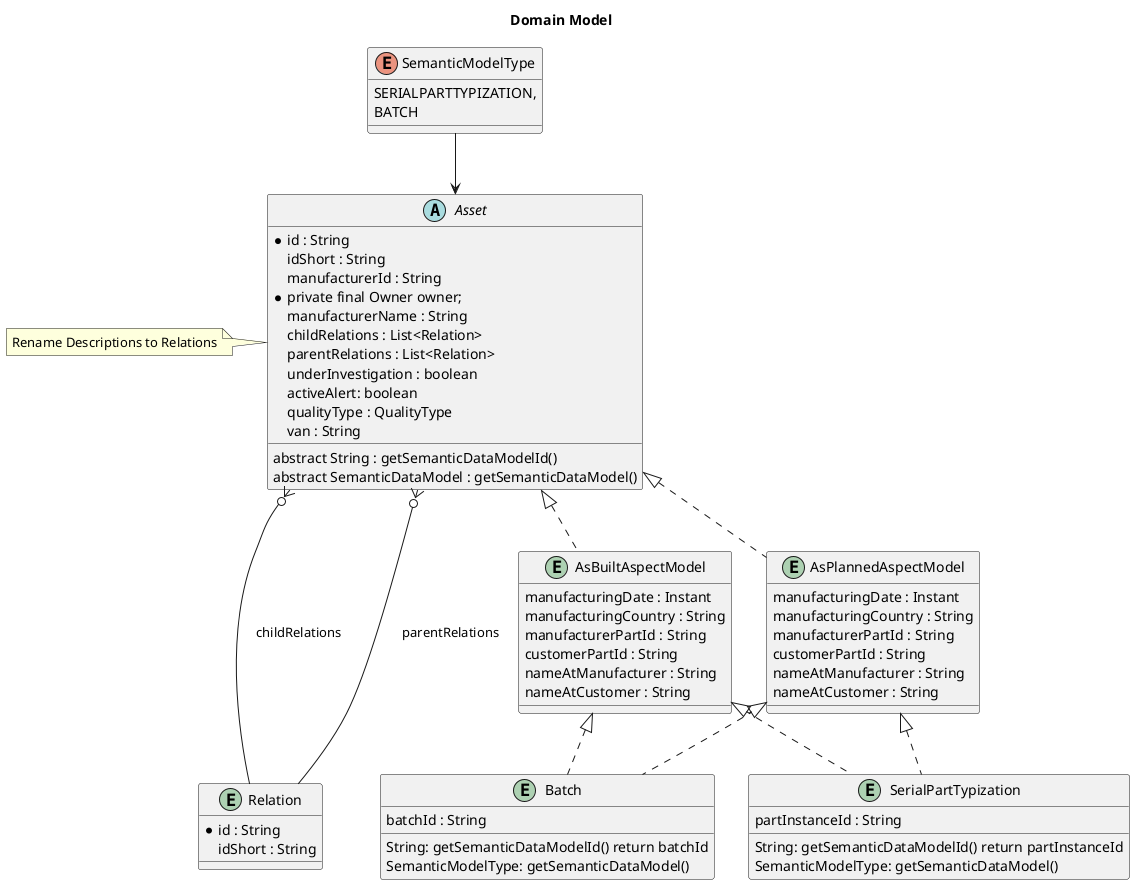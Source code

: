 @startuml

title: Domain Model


abstract Asset {
        *   id : String
        idShort : String
        manufacturerId : String
        * private final Owner owner;
        manufacturerName : String
        childRelations : List<Relation>
        parentRelations : List<Relation>
        underInvestigation : boolean
        activeAlert: boolean
        qualityType : QualityType
        van : String
        abstract String : getSemanticDataModelId()
        abstract SemanticDataModel : getSemanticDataModel()
}
note left
    Rename Descriptions to Relations
end note


entity Relation {
       *   id : String
       idShort : String
}

enum SemanticModelType {
    SERIALPARTTYPIZATION,
    BATCH
}


entity AsBuiltAspectModel {
        manufacturingDate : Instant
        manufacturingCountry : String
        manufacturerPartId : String
        customerPartId : String
        nameAtManufacturer : String
        nameAtCustomer : String
}

entity SerialPartTypization {
     partInstanceId : String
     String: getSemanticDataModelId() return partInstanceId
     SemanticModelType: getSemanticDataModel()
}

entity Batch {
     batchId : String
     String: getSemanticDataModelId() return batchId
     SemanticModelType: getSemanticDataModel()
}

entity AsPlannedAspectModel {
        manufacturingDate : Instant
        manufacturingCountry : String
        manufacturerPartId : String
        customerPartId : String
        nameAtManufacturer : String
        nameAtCustomer : String
}


SemanticModelType --> Asset
Asset <|.. AsBuiltAspectModel
Asset <|.. AsPlannedAspectModel
AsBuiltAspectModel <|.. Batch
AsBuiltAspectModel <|.. SerialPartTypization
AsPlannedAspectModel <|.. Batch
AsPlannedAspectModel <|.. SerialPartTypization
Asset }o--- Relation : childRelations
Asset }o---  Relation : parentRelations

@enduml
